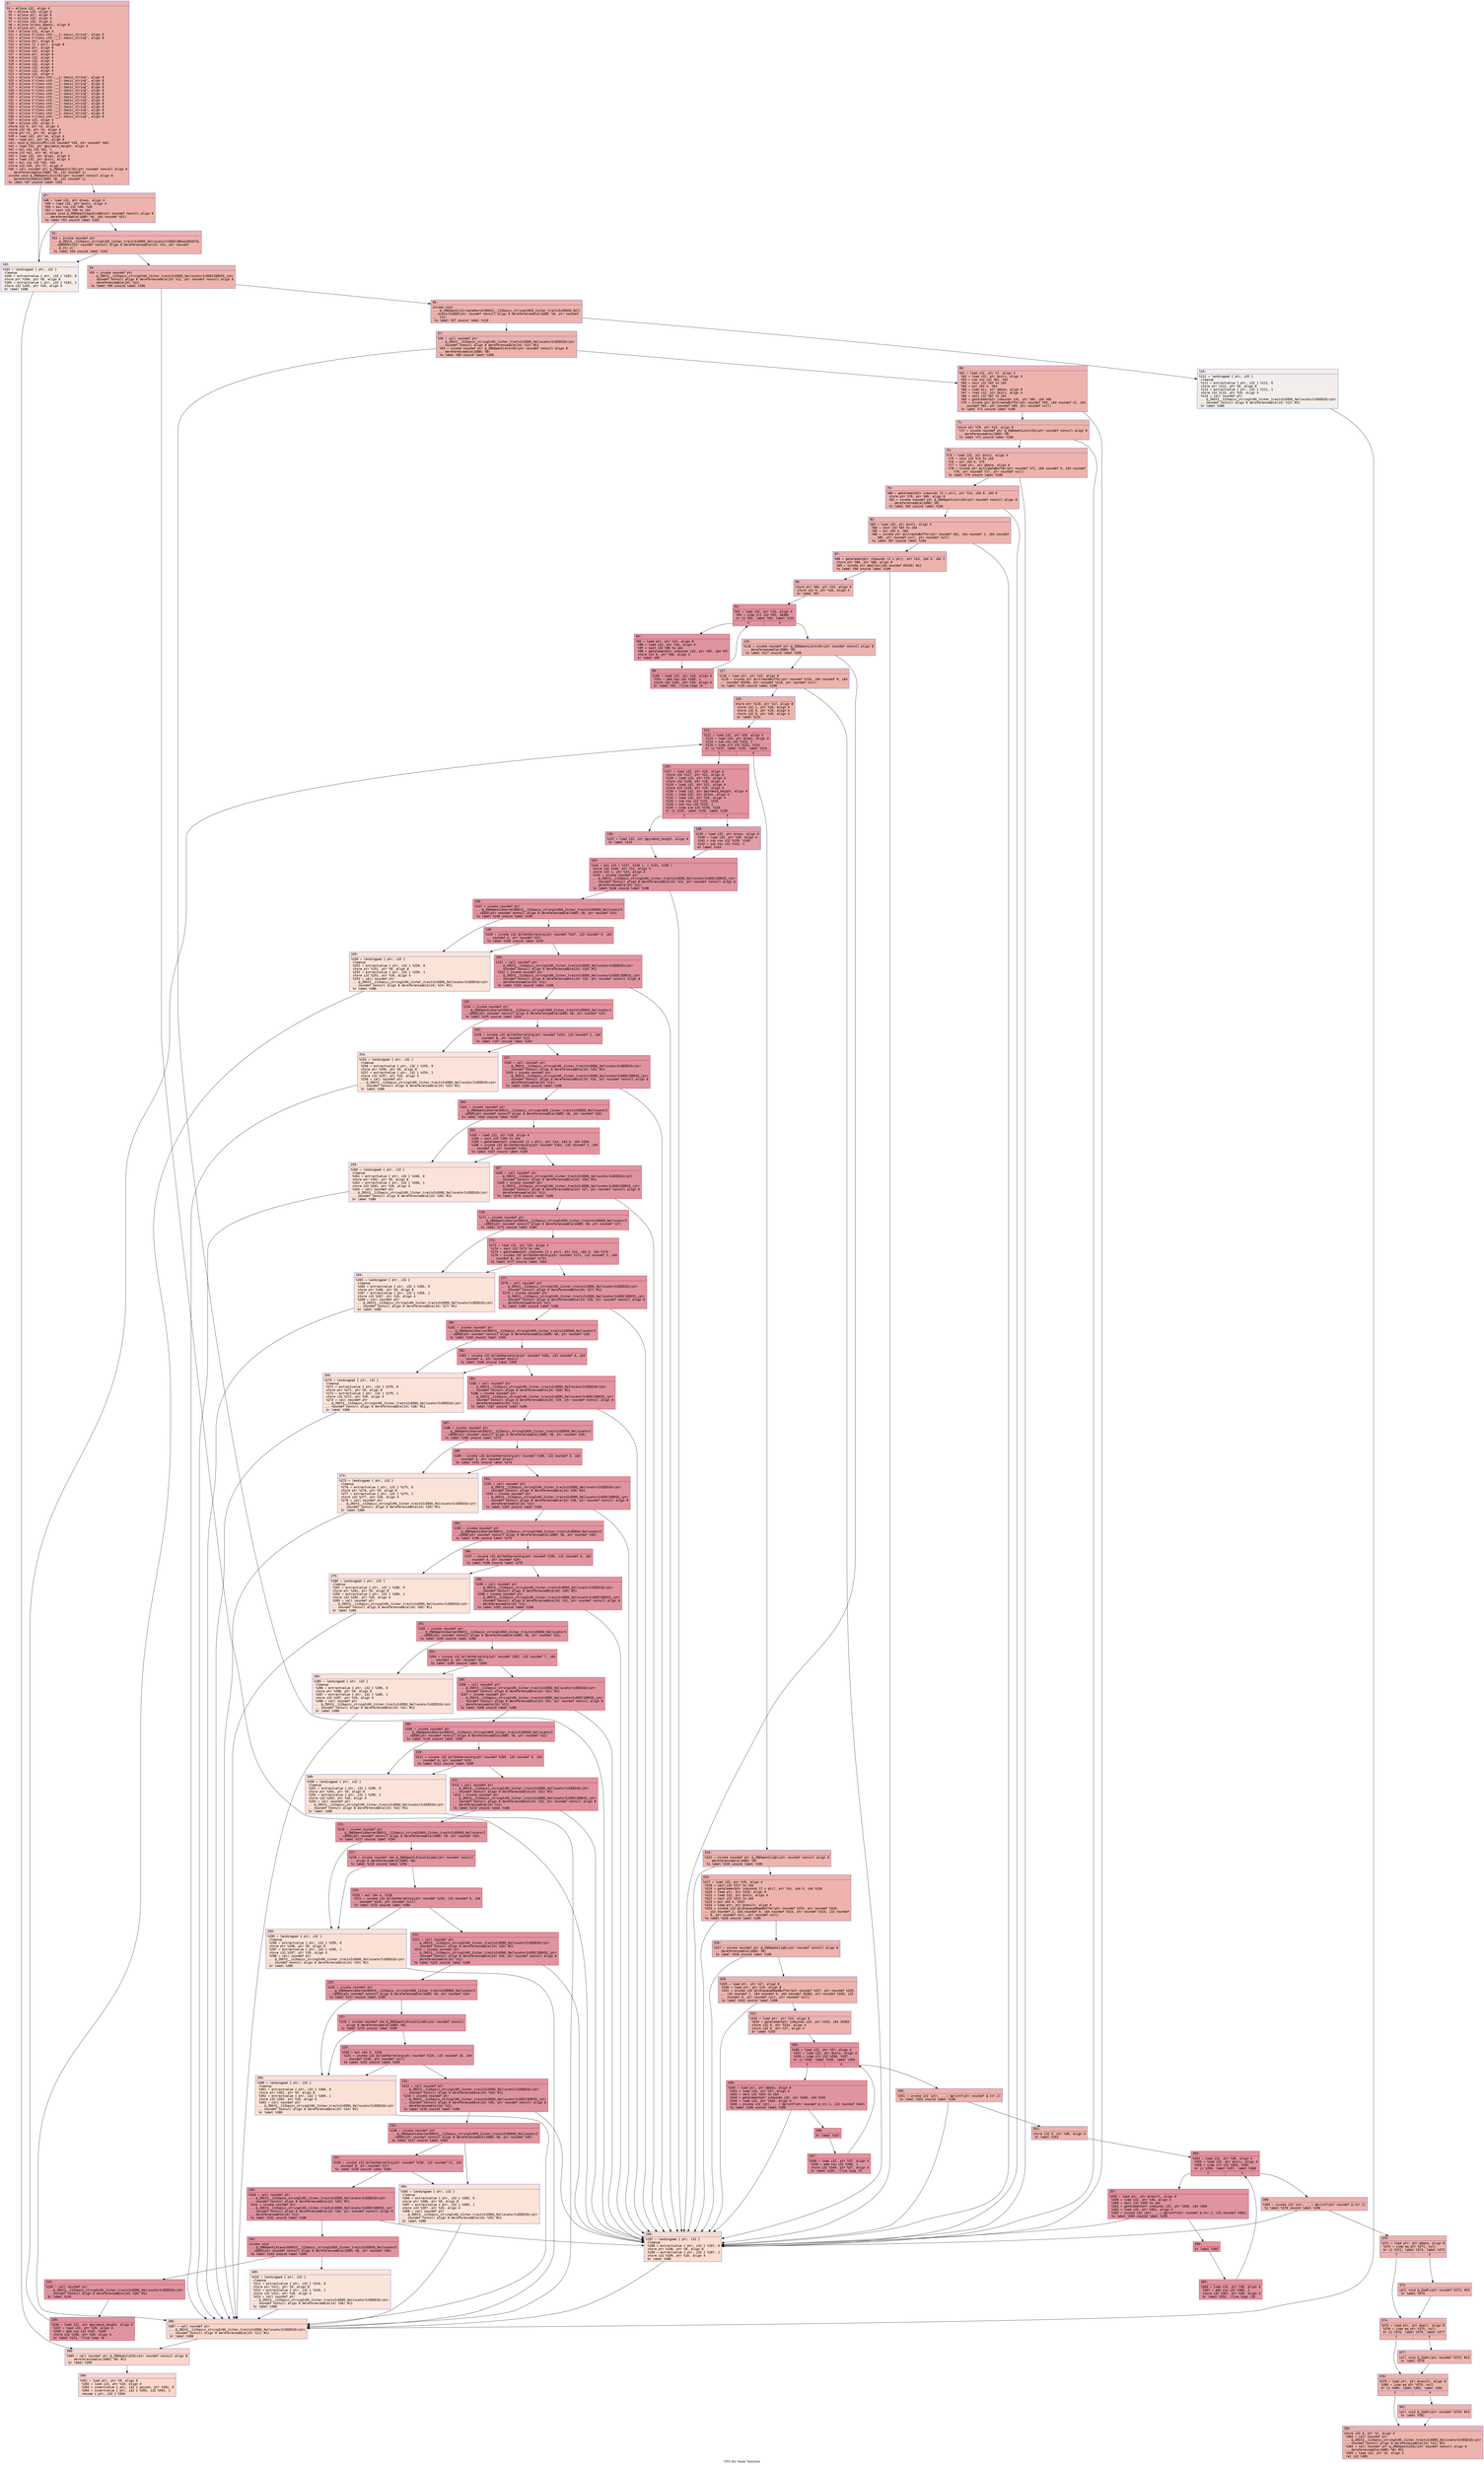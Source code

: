 digraph "CFG for 'main' function" {
	label="CFG for 'main' function";

	Node0x600002b0ada0 [shape=record,color="#3d50c3ff", style=filled, fillcolor="#d6524470" fontname="Courier",label="{2:\l|  %3 = alloca i32, align 4\l  %4 = alloca i32, align 4\l  %5 = alloca ptr, align 8\l  %6 = alloca i32, align 4\l  %7 = alloca i32, align 4\l  %8 = alloca %class.OpenCL, align 8\l  %9 = alloca ptr, align 8\l  %10 = alloca i32, align 4\l  %11 = alloca %\"class.std::__1::basic_string\", align 8\l  %12 = alloca %\"class.std::__1::basic_string\", align 8\l  %13 = alloca ptr, align 8\l  %14 = alloca [2 x ptr], align 8\l  %15 = alloca ptr, align 8\l  %16 = alloca i32, align 4\l  %17 = alloca ptr, align 8\l  %18 = alloca i32, align 4\l  %19 = alloca i32, align 4\l  %20 = alloca i32, align 4\l  %21 = alloca i32, align 4\l  %22 = alloca i32, align 4\l  %23 = alloca i32, align 4\l  %24 = alloca %\"class.std::__1::basic_string\", align 8\l  %25 = alloca %\"class.std::__1::basic_string\", align 8\l  %26 = alloca %\"class.std::__1::basic_string\", align 8\l  %27 = alloca %\"class.std::__1::basic_string\", align 8\l  %28 = alloca %\"class.std::__1::basic_string\", align 8\l  %29 = alloca %\"class.std::__1::basic_string\", align 8\l  %30 = alloca %\"class.std::__1::basic_string\", align 8\l  %31 = alloca %\"class.std::__1::basic_string\", align 8\l  %32 = alloca %\"class.std::__1::basic_string\", align 8\l  %33 = alloca %\"class.std::__1::basic_string\", align 8\l  %34 = alloca %\"class.std::__1::basic_string\", align 8\l  %35 = alloca %\"class.std::__1::basic_string\", align 8\l  %36 = alloca %\"class.std::__1::basic_string\", align 8\l  %37 = alloca i32, align 4\l  %38 = alloca i32, align 4\l  store i32 0, ptr %3, align 4\l  store i32 %0, ptr %4, align 4\l  store ptr %1, ptr %5, align 8\l  %39 = load i32, ptr %4, align 4\l  %40 = load ptr, ptr %5, align 8\l  call void @_Z4initiPPc(i32 noundef %39, ptr noundef %40)\l  %41 = load i32, ptr @pyramid_height, align 4\l  %42 = mul nsw i32 %41, 1\l  store i32 %42, ptr %6, align 4\l  %43 = load i32, ptr @rows, align 4\l  %44 = load i32, ptr @cols, align 4\l  %45 = mul nsw i32 %43, %44\l  store i32 %45, ptr %7, align 4\l  %46 = call noundef ptr @_ZN6OpenCLC1Ei(ptr noundef nonnull align 8\l... dereferenceable(1680) %8, i32 noundef 1)\l  invoke void @_ZN6OpenCL4initEi(ptr noundef nonnull align 8\l... dereferenceable(1680) %8, i32 noundef 1)\l          to label %47 unwind label %102\l}"];
	Node0x600002b0ada0 -> Node0x600002b0adf0[tooltip="2 -> 47\nProbability 100.00%" ];
	Node0x600002b0ada0 -> Node0x600002b0b2a0[tooltip="2 -> 102\nProbability 0.00%" ];
	Node0x600002b0adf0 [shape=record,color="#3d50c3ff", style=filled, fillcolor="#d6524470" fontname="Courier",label="{47:\l|  %48 = load i32, ptr @rows, align 4\l  %49 = load i32, ptr @cols, align 4\l  %50 = mul nsw i32 %48, %49\l  %51 = sext i32 %50 to i64\l  invoke void @_ZN6OpenCL6gwSizeEm(ptr noundef nonnull align 8\l... dereferenceable(1680) %8, i64 noundef %51)\l          to label %52 unwind label %102\l}"];
	Node0x600002b0adf0 -> Node0x600002b0ae40[tooltip="47 -> 52\nProbability 100.00%" ];
	Node0x600002b0adf0 -> Node0x600002b0b2a0[tooltip="47 -> 102\nProbability 0.00%" ];
	Node0x600002b0ae40 [shape=record,color="#3d50c3ff", style=filled, fillcolor="#d6524470" fontname="Courier",label="{52:\l|  %53 = invoke noundef ptr\l... @_ZNSt3__112basic_stringIcNS_11char_traitsIcEENS_9allocatorIcEEEC1B8ne190107IL\l...i0EEEPKc(ptr noundef nonnull align 8 dereferenceable(24) %11, ptr noundef\l... @.str.4)\l          to label %54 unwind label %102\l}"];
	Node0x600002b0ae40 -> Node0x600002b0ae90[tooltip="52 -> 54\nProbability 100.00%" ];
	Node0x600002b0ae40 -> Node0x600002b0b2a0[tooltip="52 -> 102\nProbability 0.00%" ];
	Node0x600002b0ae90 [shape=record,color="#3d50c3ff", style=filled, fillcolor="#d6524470" fontname="Courier",label="{54:\l|  %55 = invoke noundef ptr\l... @_ZNSt3__112basic_stringIcNS_11char_traitsIcEENS_9allocatorIcEEEC1ERKS5_(ptr\l... noundef nonnull align 8 dereferenceable(24) %12, ptr noundef nonnull align 8\l... dereferenceable(24) %11)\l          to label %56 unwind label %106\l}"];
	Node0x600002b0ae90 -> Node0x600002b0aee0[tooltip="54 -> 56\nProbability 100.00%" ];
	Node0x600002b0ae90 -> Node0x600002b0b2f0[tooltip="54 -> 106\nProbability 0.00%" ];
	Node0x600002b0aee0 [shape=record,color="#3d50c3ff", style=filled, fillcolor="#d6524470" fontname="Courier",label="{56:\l|  invoke void\l... @_ZN6OpenCL12createKernelENSt3__112basic_stringIcNS0_11char_traitsIcEENS0_9all\l...ocatorIcEEEE(ptr noundef nonnull align 8 dereferenceable(1680) %8, ptr noundef\l... %12)\l          to label %57 unwind label %110\l}"];
	Node0x600002b0aee0 -> Node0x600002b0af30[tooltip="56 -> 57\nProbability 100.00%" ];
	Node0x600002b0aee0 -> Node0x600002b0b340[tooltip="56 -> 110\nProbability 0.00%" ];
	Node0x600002b0af30 [shape=record,color="#3d50c3ff", style=filled, fillcolor="#d6524470" fontname="Courier",label="{57:\l|  %58 = call noundef ptr\l... @_ZNSt3__112basic_stringIcNS_11char_traitsIcEENS_9allocatorIcEEED1Ev(ptr\l... noundef nonnull align 8 dereferenceable(24) %12) #11\l  %59 = invoke noundef ptr @_ZN6OpenCL4ctxtEv(ptr noundef nonnull align 8\l... dereferenceable(1680) %8)\l          to label %60 unwind label %106\l}"];
	Node0x600002b0af30 -> Node0x600002b0af80[tooltip="57 -> 60\nProbability 100.00%" ];
	Node0x600002b0af30 -> Node0x600002b0b2f0[tooltip="57 -> 106\nProbability 0.00%" ];
	Node0x600002b0af80 [shape=record,color="#3d50c3ff", style=filled, fillcolor="#d6524470" fontname="Courier",label="{60:\l|  %61 = load i32, ptr %7, align 4\l  %62 = load i32, ptr @cols, align 4\l  %63 = sub nsw i32 %61, %62\l  %64 = sext i32 %63 to i64\l  %65 = mul i64 4, %64\l  %66 = load ptr, ptr @data, align 8\l  %67 = load i32, ptr @cols, align 4\l  %68 = sext i32 %67 to i64\l  %69 = getelementptr inbounds i32, ptr %66, i64 %68\l  %70 = invoke ptr @clCreateBuffer(ptr noundef %59, i64 noundef 12, i64\l... noundef %65, ptr noundef %69, ptr noundef null)\l          to label %71 unwind label %106\l}"];
	Node0x600002b0af80 -> Node0x600002b0afd0[tooltip="60 -> 71\nProbability 100.00%" ];
	Node0x600002b0af80 -> Node0x600002b0b2f0[tooltip="60 -> 106\nProbability 0.00%" ];
	Node0x600002b0afd0 [shape=record,color="#3d50c3ff", style=filled, fillcolor="#d6524470" fontname="Courier",label="{71:\l|  store ptr %70, ptr %13, align 8\l  %72 = invoke noundef ptr @_ZN6OpenCL4ctxtEv(ptr noundef nonnull align 8\l... dereferenceable(1680) %8)\l          to label %73 unwind label %106\l}"];
	Node0x600002b0afd0 -> Node0x600002b0b020[tooltip="71 -> 73\nProbability 100.00%" ];
	Node0x600002b0afd0 -> Node0x600002b0b2f0[tooltip="71 -> 106\nProbability 0.00%" ];
	Node0x600002b0b020 [shape=record,color="#3d50c3ff", style=filled, fillcolor="#d6524470" fontname="Courier",label="{73:\l|  %74 = load i32, ptr @cols, align 4\l  %75 = sext i32 %74 to i64\l  %76 = mul i64 4, %75\l  %77 = load ptr, ptr @data, align 8\l  %78 = invoke ptr @clCreateBuffer(ptr noundef %72, i64 noundef 9, i64 noundef\l... %76, ptr noundef %77, ptr noundef null)\l          to label %79 unwind label %106\l}"];
	Node0x600002b0b020 -> Node0x600002b0b070[tooltip="73 -> 79\nProbability 100.00%" ];
	Node0x600002b0b020 -> Node0x600002b0b2f0[tooltip="73 -> 106\nProbability 0.00%" ];
	Node0x600002b0b070 [shape=record,color="#3d50c3ff", style=filled, fillcolor="#d6524470" fontname="Courier",label="{79:\l|  %80 = getelementptr inbounds [2 x ptr], ptr %14, i64 0, i64 0\l  store ptr %78, ptr %80, align 8\l  %81 = invoke noundef ptr @_ZN6OpenCL4ctxtEv(ptr noundef nonnull align 8\l... dereferenceable(1680) %8)\l          to label %82 unwind label %106\l}"];
	Node0x600002b0b070 -> Node0x600002b0b0c0[tooltip="79 -> 82\nProbability 100.00%" ];
	Node0x600002b0b070 -> Node0x600002b0b2f0[tooltip="79 -> 106\nProbability 0.00%" ];
	Node0x600002b0b0c0 [shape=record,color="#3d50c3ff", style=filled, fillcolor="#d6524470" fontname="Courier",label="{82:\l|  %83 = load i32, ptr @cols, align 4\l  %84 = sext i32 %83 to i64\l  %85 = mul i64 4, %84\l  %86 = invoke ptr @clCreateBuffer(ptr noundef %81, i64 noundef 1, i64 noundef\l... %85, ptr noundef null, ptr noundef null)\l          to label %87 unwind label %106\l}"];
	Node0x600002b0b0c0 -> Node0x600002b0b110[tooltip="82 -> 87\nProbability 100.00%" ];
	Node0x600002b0b0c0 -> Node0x600002b0b2f0[tooltip="82 -> 106\nProbability 0.00%" ];
	Node0x600002b0b110 [shape=record,color="#3d50c3ff", style=filled, fillcolor="#d6524470" fontname="Courier",label="{87:\l|  %88 = getelementptr inbounds [2 x ptr], ptr %14, i64 0, i64 1\l  store ptr %86, ptr %88, align 8\l  %89 = invoke ptr @malloc(i64 noundef 65536) #12\l          to label %90 unwind label %106\l}"];
	Node0x600002b0b110 -> Node0x600002b0b160[tooltip="87 -> 90\nProbability 100.00%" ];
	Node0x600002b0b110 -> Node0x600002b0b2f0[tooltip="87 -> 106\nProbability 0.00%" ];
	Node0x600002b0b160 [shape=record,color="#3d50c3ff", style=filled, fillcolor="#d6524470" fontname="Courier",label="{90:\l|  store ptr %89, ptr %15, align 8\l  store i32 0, ptr %16, align 4\l  br label %91\l}"];
	Node0x600002b0b160 -> Node0x600002b0b1b0[tooltip="90 -> 91\nProbability 100.00%" ];
	Node0x600002b0b1b0 [shape=record,color="#b70d28ff", style=filled, fillcolor="#b70d2870" fontname="Courier",label="{91:\l|  %92 = load i32, ptr %16, align 4\l  %93 = icmp slt i32 %92, 16384\l  br i1 %93, label %94, label %115\l|{<s0>T|<s1>F}}"];
	Node0x600002b0b1b0:s0 -> Node0x600002b0b200[tooltip="91 -> 94\nProbability 96.88%" ];
	Node0x600002b0b1b0:s1 -> Node0x600002b0b390[tooltip="91 -> 115\nProbability 3.12%" ];
	Node0x600002b0b200 [shape=record,color="#b70d28ff", style=filled, fillcolor="#b70d2870" fontname="Courier",label="{94:\l|  %95 = load ptr, ptr %15, align 8\l  %96 = load i32, ptr %16, align 4\l  %97 = sext i32 %96 to i64\l  %98 = getelementptr inbounds i32, ptr %95, i64 %97\l  store i32 0, ptr %98, align 4\l  br label %99\l}"];
	Node0x600002b0b200 -> Node0x600002b0b250[tooltip="94 -> 99\nProbability 100.00%" ];
	Node0x600002b0b250 [shape=record,color="#b70d28ff", style=filled, fillcolor="#b70d2870" fontname="Courier",label="{99:\l|  %100 = load i32, ptr %16, align 4\l  %101 = add nsw i32 %100, 1\l  store i32 %101, ptr %16, align 4\l  br label %91, !llvm.loop !6\l}"];
	Node0x600002b0b250 -> Node0x600002b0b1b0[tooltip="99 -> 91\nProbability 100.00%" ];
	Node0x600002b0b2a0 [shape=record,color="#3d50c3ff", style=filled, fillcolor="#ecd3c570" fontname="Courier",label="{102:\l|  %103 = landingpad \{ ptr, i32 \}\l          cleanup\l  %104 = extractvalue \{ ptr, i32 \} %103, 0\l  store ptr %104, ptr %9, align 8\l  %105 = extractvalue \{ ptr, i32 \} %103, 1\l  store i32 %105, ptr %10, align 4\l  br label %388\l}"];
	Node0x600002b0b2a0 -> Node0x600002b0ceb0[tooltip="102 -> 388\nProbability 100.00%" ];
	Node0x600002b0b2f0 [shape=record,color="#3d50c3ff", style=filled, fillcolor="#f7af9170" fontname="Courier",label="{106:\l|  %107 = landingpad \{ ptr, i32 \}\l          cleanup\l  %108 = extractvalue \{ ptr, i32 \} %107, 0\l  store ptr %108, ptr %9, align 8\l  %109 = extractvalue \{ ptr, i32 \} %107, 1\l  store i32 %109, ptr %10, align 4\l  br label %386\l}"];
	Node0x600002b0b2f0 -> Node0x600002b0ce60[tooltip="106 -> 386\nProbability 100.00%" ];
	Node0x600002b0b340 [shape=record,color="#3d50c3ff", style=filled, fillcolor="#e5d8d170" fontname="Courier",label="{110:\l|  %111 = landingpad \{ ptr, i32 \}\l          cleanup\l  %112 = extractvalue \{ ptr, i32 \} %111, 0\l  store ptr %112, ptr %9, align 8\l  %113 = extractvalue \{ ptr, i32 \} %111, 1\l  store i32 %113, ptr %10, align 4\l  %114 = call noundef ptr\l... @_ZNSt3__112basic_stringIcNS_11char_traitsIcEENS_9allocatorIcEEED1Ev(ptr\l... noundef nonnull align 8 dereferenceable(24) %12) #11\l  br label %386\l}"];
	Node0x600002b0b340 -> Node0x600002b0ce60[tooltip="110 -> 386\nProbability 100.00%" ];
	Node0x600002b0b390 [shape=record,color="#3d50c3ff", style=filled, fillcolor="#d6524470" fontname="Courier",label="{115:\l|  %116 = invoke noundef ptr @_ZN6OpenCL4ctxtEv(ptr noundef nonnull align 8\l... dereferenceable(1680) %8)\l          to label %117 unwind label %106\l}"];
	Node0x600002b0b390 -> Node0x600002b0b3e0[tooltip="115 -> 117\nProbability 100.00%" ];
	Node0x600002b0b390 -> Node0x600002b0b2f0[tooltip="115 -> 106\nProbability 0.00%" ];
	Node0x600002b0b3e0 [shape=record,color="#3d50c3ff", style=filled, fillcolor="#d6524470" fontname="Courier",label="{117:\l|  %118 = load ptr, ptr %15, align 8\l  %119 = invoke ptr @clCreateBuffer(ptr noundef %116, i64 noundef 9, i64\l... noundef 65536, ptr noundef %118, ptr noundef null)\l          to label %120 unwind label %106\l}"];
	Node0x600002b0b3e0 -> Node0x600002b0b430[tooltip="117 -> 120\nProbability 100.00%" ];
	Node0x600002b0b3e0 -> Node0x600002b0b2f0[tooltip="117 -> 106\nProbability 0.00%" ];
	Node0x600002b0b430 [shape=record,color="#3d50c3ff", style=filled, fillcolor="#d6524470" fontname="Courier",label="{120:\l|  store ptr %119, ptr %17, align 8\l  store i32 1, ptr %18, align 4\l  store i32 0, ptr %19, align 4\l  store i32 0, ptr %20, align 4\l  br label %121\l}"];
	Node0x600002b0b430 -> Node0x600002b0b480[tooltip="120 -> 121\nProbability 100.00%" ];
	Node0x600002b0b480 [shape=record,color="#b70d28ff", style=filled, fillcolor="#b70d2870" fontname="Courier",label="{121:\l|  %122 = load i32, ptr %20, align 4\l  %123 = load i32, ptr @rows, align 4\l  %124 = sub nsw i32 %123, 1\l  %125 = icmp slt i32 %122, %124\l  br i1 %125, label %126, label %314\l|{<s0>T|<s1>F}}"];
	Node0x600002b0b480:s0 -> Node0x600002b0b4d0[tooltip="121 -> 126\nProbability 96.88%" ];
	Node0x600002b0b480:s1 -> Node0x600002b0c730[tooltip="121 -> 314\nProbability 3.12%" ];
	Node0x600002b0b4d0 [shape=record,color="#b70d28ff", style=filled, fillcolor="#b70d2870" fontname="Courier",label="{126:\l|  %127 = load i32, ptr %18, align 4\l  store i32 %127, ptr %21, align 4\l  %128 = load i32, ptr %19, align 4\l  store i32 %128, ptr %18, align 4\l  %129 = load i32, ptr %21, align 4\l  store i32 %129, ptr %19, align 4\l  %130 = load i32, ptr @pyramid_height, align 4\l  %131 = load i32, ptr @rows, align 4\l  %132 = load i32, ptr %20, align 4\l  %133 = sub nsw i32 %131, %132\l  %134 = sub nsw i32 %133, 1\l  %135 = icmp sle i32 %130, %134\l  br i1 %135, label %136, label %138\l|{<s0>T|<s1>F}}"];
	Node0x600002b0b4d0:s0 -> Node0x600002b0b520[tooltip="126 -> 136\nProbability 50.00%" ];
	Node0x600002b0b4d0:s1 -> Node0x600002b0b570[tooltip="126 -> 138\nProbability 50.00%" ];
	Node0x600002b0b520 [shape=record,color="#3d50c3ff", style=filled, fillcolor="#be242e70" fontname="Courier",label="{136:\l|  %137 = load i32, ptr @pyramid_height, align 4\l  br label %143\l}"];
	Node0x600002b0b520 -> Node0x600002b0b5c0[tooltip="136 -> 143\nProbability 100.00%" ];
	Node0x600002b0b570 [shape=record,color="#3d50c3ff", style=filled, fillcolor="#be242e70" fontname="Courier",label="{138:\l|  %139 = load i32, ptr @rows, align 4\l  %140 = load i32, ptr %20, align 4\l  %141 = sub nsw i32 %139, %140\l  %142 = sub nsw i32 %141, 1\l  br label %143\l}"];
	Node0x600002b0b570 -> Node0x600002b0b5c0[tooltip="138 -> 143\nProbability 100.00%" ];
	Node0x600002b0b5c0 [shape=record,color="#b70d28ff", style=filled, fillcolor="#b70d2870" fontname="Courier",label="{143:\l|  %144 = phi i32 [ %137, %136 ], [ %142, %138 ]\l  store i32 %144, ptr %22, align 4\l  store i32 1, ptr %23, align 4\l  %145 = invoke noundef ptr\l... @_ZNSt3__112basic_stringIcNS_11char_traitsIcEENS_9allocatorIcEEEC1ERKS5_(ptr\l... noundef nonnull align 8 dereferenceable(24) %24, ptr noundef nonnull align 8\l... dereferenceable(24) %11)\l          to label %146 unwind label %106\l}"];
	Node0x600002b0b5c0 -> Node0x600002b0b610[tooltip="143 -> 146\nProbability 100.00%" ];
	Node0x600002b0b5c0 -> Node0x600002b0b2f0[tooltip="143 -> 106\nProbability 0.00%" ];
	Node0x600002b0b610 [shape=record,color="#b70d28ff", style=filled, fillcolor="#b70d2870" fontname="Courier",label="{146:\l|  %147 = invoke noundef ptr\l... @_ZN6OpenCL6kernelENSt3__112basic_stringIcNS0_11char_traitsIcEENS0_9allocatorI\l...cEEEE(ptr noundef nonnull align 8 dereferenceable(1680) %8, ptr noundef %24)\l          to label %148 unwind label %249\l}"];
	Node0x600002b0b610 -> Node0x600002b0b660[tooltip="146 -> 148\nProbability 100.00%" ];
	Node0x600002b0b610 -> Node0x600002b0c320[tooltip="146 -> 249\nProbability 0.00%" ];
	Node0x600002b0b660 [shape=record,color="#b70d28ff", style=filled, fillcolor="#b70d2870" fontname="Courier",label="{148:\l|  %149 = invoke i32 @clSetKernelArg(ptr noundef %147, i32 noundef 0, i64\l... noundef 4, ptr noundef %22)\l          to label %150 unwind label %249\l}"];
	Node0x600002b0b660 -> Node0x600002b0b6b0[tooltip="148 -> 150\nProbability 100.00%" ];
	Node0x600002b0b660 -> Node0x600002b0c320[tooltip="148 -> 249\nProbability 0.00%" ];
	Node0x600002b0b6b0 [shape=record,color="#b70d28ff", style=filled, fillcolor="#b70d2870" fontname="Courier",label="{150:\l|  %151 = call noundef ptr\l... @_ZNSt3__112basic_stringIcNS_11char_traitsIcEENS_9allocatorIcEEED1Ev(ptr\l... noundef nonnull align 8 dereferenceable(24) %24) #11\l  %152 = invoke noundef ptr\l... @_ZNSt3__112basic_stringIcNS_11char_traitsIcEENS_9allocatorIcEEEC1ERKS5_(ptr\l... noundef nonnull align 8 dereferenceable(24) %25, ptr noundef nonnull align 8\l... dereferenceable(24) %11)\l          to label %153 unwind label %106\l}"];
	Node0x600002b0b6b0 -> Node0x600002b0b700[tooltip="150 -> 153\nProbability 100.00%" ];
	Node0x600002b0b6b0 -> Node0x600002b0b2f0[tooltip="150 -> 106\nProbability 0.00%" ];
	Node0x600002b0b700 [shape=record,color="#b70d28ff", style=filled, fillcolor="#b70d2870" fontname="Courier",label="{153:\l|  %154 = invoke noundef ptr\l... @_ZN6OpenCL6kernelENSt3__112basic_stringIcNS0_11char_traitsIcEENS0_9allocatorI\l...cEEEE(ptr noundef nonnull align 8 dereferenceable(1680) %8, ptr noundef %25)\l          to label %155 unwind label %254\l}"];
	Node0x600002b0b700 -> Node0x600002b0b750[tooltip="153 -> 155\nProbability 100.00%" ];
	Node0x600002b0b700 -> Node0x600002b0c370[tooltip="153 -> 254\nProbability 0.00%" ];
	Node0x600002b0b750 [shape=record,color="#b70d28ff", style=filled, fillcolor="#b70d2870" fontname="Courier",label="{155:\l|  %156 = invoke i32 @clSetKernelArg(ptr noundef %154, i32 noundef 1, i64\l... noundef 8, ptr noundef %13)\l          to label %157 unwind label %254\l}"];
	Node0x600002b0b750 -> Node0x600002b0b7a0[tooltip="155 -> 157\nProbability 100.00%" ];
	Node0x600002b0b750 -> Node0x600002b0c370[tooltip="155 -> 254\nProbability 0.00%" ];
	Node0x600002b0b7a0 [shape=record,color="#b70d28ff", style=filled, fillcolor="#b70d2870" fontname="Courier",label="{157:\l|  %158 = call noundef ptr\l... @_ZNSt3__112basic_stringIcNS_11char_traitsIcEENS_9allocatorIcEEED1Ev(ptr\l... noundef nonnull align 8 dereferenceable(24) %25) #11\l  %159 = invoke noundef ptr\l... @_ZNSt3__112basic_stringIcNS_11char_traitsIcEENS_9allocatorIcEEEC1ERKS5_(ptr\l... noundef nonnull align 8 dereferenceable(24) %26, ptr noundef nonnull align 8\l... dereferenceable(24) %11)\l          to label %160 unwind label %106\l}"];
	Node0x600002b0b7a0 -> Node0x600002b0b7f0[tooltip="157 -> 160\nProbability 100.00%" ];
	Node0x600002b0b7a0 -> Node0x600002b0b2f0[tooltip="157 -> 106\nProbability 0.00%" ];
	Node0x600002b0b7f0 [shape=record,color="#b70d28ff", style=filled, fillcolor="#b70d2870" fontname="Courier",label="{160:\l|  %161 = invoke noundef ptr\l... @_ZN6OpenCL6kernelENSt3__112basic_stringIcNS0_11char_traitsIcEENS0_9allocatorI\l...cEEEE(ptr noundef nonnull align 8 dereferenceable(1680) %8, ptr noundef %26)\l          to label %162 unwind label %259\l}"];
	Node0x600002b0b7f0 -> Node0x600002b0b840[tooltip="160 -> 162\nProbability 100.00%" ];
	Node0x600002b0b7f0 -> Node0x600002b0c3c0[tooltip="160 -> 259\nProbability 0.00%" ];
	Node0x600002b0b840 [shape=record,color="#b70d28ff", style=filled, fillcolor="#b70d2870" fontname="Courier",label="{162:\l|  %163 = load i32, ptr %18, align 4\l  %164 = sext i32 %163 to i64\l  %165 = getelementptr inbounds [2 x ptr], ptr %14, i64 0, i64 %164\l  %166 = invoke i32 @clSetKernelArg(ptr noundef %161, i32 noundef 2, i64\l... noundef 8, ptr noundef %165)\l          to label %167 unwind label %259\l}"];
	Node0x600002b0b840 -> Node0x600002b0b890[tooltip="162 -> 167\nProbability 100.00%" ];
	Node0x600002b0b840 -> Node0x600002b0c3c0[tooltip="162 -> 259\nProbability 0.00%" ];
	Node0x600002b0b890 [shape=record,color="#b70d28ff", style=filled, fillcolor="#b70d2870" fontname="Courier",label="{167:\l|  %168 = call noundef ptr\l... @_ZNSt3__112basic_stringIcNS_11char_traitsIcEENS_9allocatorIcEEED1Ev(ptr\l... noundef nonnull align 8 dereferenceable(24) %26) #11\l  %169 = invoke noundef ptr\l... @_ZNSt3__112basic_stringIcNS_11char_traitsIcEENS_9allocatorIcEEEC1ERKS5_(ptr\l... noundef nonnull align 8 dereferenceable(24) %27, ptr noundef nonnull align 8\l... dereferenceable(24) %11)\l          to label %170 unwind label %106\l}"];
	Node0x600002b0b890 -> Node0x600002b0b8e0[tooltip="167 -> 170\nProbability 100.00%" ];
	Node0x600002b0b890 -> Node0x600002b0b2f0[tooltip="167 -> 106\nProbability 0.00%" ];
	Node0x600002b0b8e0 [shape=record,color="#b70d28ff", style=filled, fillcolor="#b70d2870" fontname="Courier",label="{170:\l|  %171 = invoke noundef ptr\l... @_ZN6OpenCL6kernelENSt3__112basic_stringIcNS0_11char_traitsIcEENS0_9allocatorI\l...cEEEE(ptr noundef nonnull align 8 dereferenceable(1680) %8, ptr noundef %27)\l          to label %172 unwind label %264\l}"];
	Node0x600002b0b8e0 -> Node0x600002b0b930[tooltip="170 -> 172\nProbability 100.00%" ];
	Node0x600002b0b8e0 -> Node0x600002b0c410[tooltip="170 -> 264\nProbability 0.00%" ];
	Node0x600002b0b930 [shape=record,color="#b70d28ff", style=filled, fillcolor="#b70d2870" fontname="Courier",label="{172:\l|  %173 = load i32, ptr %19, align 4\l  %174 = sext i32 %173 to i64\l  %175 = getelementptr inbounds [2 x ptr], ptr %14, i64 0, i64 %174\l  %176 = invoke i32 @clSetKernelArg(ptr noundef %171, i32 noundef 3, i64\l... noundef 8, ptr noundef %175)\l          to label %177 unwind label %264\l}"];
	Node0x600002b0b930 -> Node0x600002b0b980[tooltip="172 -> 177\nProbability 100.00%" ];
	Node0x600002b0b930 -> Node0x600002b0c410[tooltip="172 -> 264\nProbability 0.00%" ];
	Node0x600002b0b980 [shape=record,color="#b70d28ff", style=filled, fillcolor="#b70d2870" fontname="Courier",label="{177:\l|  %178 = call noundef ptr\l... @_ZNSt3__112basic_stringIcNS_11char_traitsIcEENS_9allocatorIcEEED1Ev(ptr\l... noundef nonnull align 8 dereferenceable(24) %27) #11\l  %179 = invoke noundef ptr\l... @_ZNSt3__112basic_stringIcNS_11char_traitsIcEENS_9allocatorIcEEEC1ERKS5_(ptr\l... noundef nonnull align 8 dereferenceable(24) %28, ptr noundef nonnull align 8\l... dereferenceable(24) %11)\l          to label %180 unwind label %106\l}"];
	Node0x600002b0b980 -> Node0x600002b0b9d0[tooltip="177 -> 180\nProbability 100.00%" ];
	Node0x600002b0b980 -> Node0x600002b0b2f0[tooltip="177 -> 106\nProbability 0.00%" ];
	Node0x600002b0b9d0 [shape=record,color="#b70d28ff", style=filled, fillcolor="#b70d2870" fontname="Courier",label="{180:\l|  %181 = invoke noundef ptr\l... @_ZN6OpenCL6kernelENSt3__112basic_stringIcNS0_11char_traitsIcEENS0_9allocatorI\l...cEEEE(ptr noundef nonnull align 8 dereferenceable(1680) %8, ptr noundef %28)\l          to label %182 unwind label %269\l}"];
	Node0x600002b0b9d0 -> Node0x600002b0ba20[tooltip="180 -> 182\nProbability 100.00%" ];
	Node0x600002b0b9d0 -> Node0x600002b0c460[tooltip="180 -> 269\nProbability 0.00%" ];
	Node0x600002b0ba20 [shape=record,color="#b70d28ff", style=filled, fillcolor="#b70d2870" fontname="Courier",label="{182:\l|  %183 = invoke i32 @clSetKernelArg(ptr noundef %181, i32 noundef 4, i64\l... noundef 4, ptr noundef @cols)\l          to label %184 unwind label %269\l}"];
	Node0x600002b0ba20 -> Node0x600002b0ba70[tooltip="182 -> 184\nProbability 100.00%" ];
	Node0x600002b0ba20 -> Node0x600002b0c460[tooltip="182 -> 269\nProbability 0.00%" ];
	Node0x600002b0ba70 [shape=record,color="#b70d28ff", style=filled, fillcolor="#b70d2870" fontname="Courier",label="{184:\l|  %185 = call noundef ptr\l... @_ZNSt3__112basic_stringIcNS_11char_traitsIcEENS_9allocatorIcEEED1Ev(ptr\l... noundef nonnull align 8 dereferenceable(24) %28) #11\l  %186 = invoke noundef ptr\l... @_ZNSt3__112basic_stringIcNS_11char_traitsIcEENS_9allocatorIcEEEC1ERKS5_(ptr\l... noundef nonnull align 8 dereferenceable(24) %29, ptr noundef nonnull align 8\l... dereferenceable(24) %11)\l          to label %187 unwind label %106\l}"];
	Node0x600002b0ba70 -> Node0x600002b0bac0[tooltip="184 -> 187\nProbability 100.00%" ];
	Node0x600002b0ba70 -> Node0x600002b0b2f0[tooltip="184 -> 106\nProbability 0.00%" ];
	Node0x600002b0bac0 [shape=record,color="#b70d28ff", style=filled, fillcolor="#b70d2870" fontname="Courier",label="{187:\l|  %188 = invoke noundef ptr\l... @_ZN6OpenCL6kernelENSt3__112basic_stringIcNS0_11char_traitsIcEENS0_9allocatorI\l...cEEEE(ptr noundef nonnull align 8 dereferenceable(1680) %8, ptr noundef %29)\l          to label %189 unwind label %274\l}"];
	Node0x600002b0bac0 -> Node0x600002b0bb10[tooltip="187 -> 189\nProbability 100.00%" ];
	Node0x600002b0bac0 -> Node0x600002b0c4b0[tooltip="187 -> 274\nProbability 0.00%" ];
	Node0x600002b0bb10 [shape=record,color="#b70d28ff", style=filled, fillcolor="#b70d2870" fontname="Courier",label="{189:\l|  %190 = invoke i32 @clSetKernelArg(ptr noundef %188, i32 noundef 5, i64\l... noundef 4, ptr noundef @rows)\l          to label %191 unwind label %274\l}"];
	Node0x600002b0bb10 -> Node0x600002b0bb60[tooltip="189 -> 191\nProbability 100.00%" ];
	Node0x600002b0bb10 -> Node0x600002b0c4b0[tooltip="189 -> 274\nProbability 0.00%" ];
	Node0x600002b0bb60 [shape=record,color="#b70d28ff", style=filled, fillcolor="#b70d2870" fontname="Courier",label="{191:\l|  %192 = call noundef ptr\l... @_ZNSt3__112basic_stringIcNS_11char_traitsIcEENS_9allocatorIcEEED1Ev(ptr\l... noundef nonnull align 8 dereferenceable(24) %29) #11\l  %193 = invoke noundef ptr\l... @_ZNSt3__112basic_stringIcNS_11char_traitsIcEENS_9allocatorIcEEEC1ERKS5_(ptr\l... noundef nonnull align 8 dereferenceable(24) %30, ptr noundef nonnull align 8\l... dereferenceable(24) %11)\l          to label %194 unwind label %106\l}"];
	Node0x600002b0bb60 -> Node0x600002b0bbb0[tooltip="191 -> 194\nProbability 100.00%" ];
	Node0x600002b0bb60 -> Node0x600002b0b2f0[tooltip="191 -> 106\nProbability 0.00%" ];
	Node0x600002b0bbb0 [shape=record,color="#b70d28ff", style=filled, fillcolor="#b70d2870" fontname="Courier",label="{194:\l|  %195 = invoke noundef ptr\l... @_ZN6OpenCL6kernelENSt3__112basic_stringIcNS0_11char_traitsIcEENS0_9allocatorI\l...cEEEE(ptr noundef nonnull align 8 dereferenceable(1680) %8, ptr noundef %30)\l          to label %196 unwind label %279\l}"];
	Node0x600002b0bbb0 -> Node0x600002b0bc00[tooltip="194 -> 196\nProbability 100.00%" ];
	Node0x600002b0bbb0 -> Node0x600002b0c500[tooltip="194 -> 279\nProbability 0.00%" ];
	Node0x600002b0bc00 [shape=record,color="#b70d28ff", style=filled, fillcolor="#b70d2870" fontname="Courier",label="{196:\l|  %197 = invoke i32 @clSetKernelArg(ptr noundef %195, i32 noundef 6, i64\l... noundef 4, ptr noundef %20)\l          to label %198 unwind label %279\l}"];
	Node0x600002b0bc00 -> Node0x600002b0bc50[tooltip="196 -> 198\nProbability 100.00%" ];
	Node0x600002b0bc00 -> Node0x600002b0c500[tooltip="196 -> 279\nProbability 0.00%" ];
	Node0x600002b0bc50 [shape=record,color="#b70d28ff", style=filled, fillcolor="#b70d2870" fontname="Courier",label="{198:\l|  %199 = call noundef ptr\l... @_ZNSt3__112basic_stringIcNS_11char_traitsIcEENS_9allocatorIcEEED1Ev(ptr\l... noundef nonnull align 8 dereferenceable(24) %30) #11\l  %200 = invoke noundef ptr\l... @_ZNSt3__112basic_stringIcNS_11char_traitsIcEENS_9allocatorIcEEEC1ERKS5_(ptr\l... noundef nonnull align 8 dereferenceable(24) %31, ptr noundef nonnull align 8\l... dereferenceable(24) %11)\l          to label %201 unwind label %106\l}"];
	Node0x600002b0bc50 -> Node0x600002b0bca0[tooltip="198 -> 201\nProbability 100.00%" ];
	Node0x600002b0bc50 -> Node0x600002b0b2f0[tooltip="198 -> 106\nProbability 0.00%" ];
	Node0x600002b0bca0 [shape=record,color="#b70d28ff", style=filled, fillcolor="#b70d2870" fontname="Courier",label="{201:\l|  %202 = invoke noundef ptr\l... @_ZN6OpenCL6kernelENSt3__112basic_stringIcNS0_11char_traitsIcEENS0_9allocatorI\l...cEEEE(ptr noundef nonnull align 8 dereferenceable(1680) %8, ptr noundef %31)\l          to label %203 unwind label %284\l}"];
	Node0x600002b0bca0 -> Node0x600002b0bcf0[tooltip="201 -> 203\nProbability 100.00%" ];
	Node0x600002b0bca0 -> Node0x600002b0c550[tooltip="201 -> 284\nProbability 0.00%" ];
	Node0x600002b0bcf0 [shape=record,color="#b70d28ff", style=filled, fillcolor="#b70d2870" fontname="Courier",label="{203:\l|  %204 = invoke i32 @clSetKernelArg(ptr noundef %202, i32 noundef 7, i64\l... noundef 4, ptr noundef %6)\l          to label %205 unwind label %284\l}"];
	Node0x600002b0bcf0 -> Node0x600002b0bd40[tooltip="203 -> 205\nProbability 100.00%" ];
	Node0x600002b0bcf0 -> Node0x600002b0c550[tooltip="203 -> 284\nProbability 0.00%" ];
	Node0x600002b0bd40 [shape=record,color="#b70d28ff", style=filled, fillcolor="#b70d2870" fontname="Courier",label="{205:\l|  %206 = call noundef ptr\l... @_ZNSt3__112basic_stringIcNS_11char_traitsIcEENS_9allocatorIcEEED1Ev(ptr\l... noundef nonnull align 8 dereferenceable(24) %31) #11\l  %207 = invoke noundef ptr\l... @_ZNSt3__112basic_stringIcNS_11char_traitsIcEENS_9allocatorIcEEEC1ERKS5_(ptr\l... noundef nonnull align 8 dereferenceable(24) %32, ptr noundef nonnull align 8\l... dereferenceable(24) %11)\l          to label %208 unwind label %106\l}"];
	Node0x600002b0bd40 -> Node0x600002b0bd90[tooltip="205 -> 208\nProbability 100.00%" ];
	Node0x600002b0bd40 -> Node0x600002b0b2f0[tooltip="205 -> 106\nProbability 0.00%" ];
	Node0x600002b0bd90 [shape=record,color="#b70d28ff", style=filled, fillcolor="#b70d2870" fontname="Courier",label="{208:\l|  %209 = invoke noundef ptr\l... @_ZN6OpenCL6kernelENSt3__112basic_stringIcNS0_11char_traitsIcEENS0_9allocatorI\l...cEEEE(ptr noundef nonnull align 8 dereferenceable(1680) %8, ptr noundef %32)\l          to label %210 unwind label %289\l}"];
	Node0x600002b0bd90 -> Node0x600002b0bde0[tooltip="208 -> 210\nProbability 100.00%" ];
	Node0x600002b0bd90 -> Node0x600002b0c5a0[tooltip="208 -> 289\nProbability 0.00%" ];
	Node0x600002b0bde0 [shape=record,color="#b70d28ff", style=filled, fillcolor="#b70d2870" fontname="Courier",label="{210:\l|  %211 = invoke i32 @clSetKernelArg(ptr noundef %209, i32 noundef 8, i64\l... noundef 4, ptr noundef %23)\l          to label %212 unwind label %289\l}"];
	Node0x600002b0bde0 -> Node0x600002b0be30[tooltip="210 -> 212\nProbability 100.00%" ];
	Node0x600002b0bde0 -> Node0x600002b0c5a0[tooltip="210 -> 289\nProbability 0.00%" ];
	Node0x600002b0be30 [shape=record,color="#b70d28ff", style=filled, fillcolor="#b70d2870" fontname="Courier",label="{212:\l|  %213 = call noundef ptr\l... @_ZNSt3__112basic_stringIcNS_11char_traitsIcEENS_9allocatorIcEEED1Ev(ptr\l... noundef nonnull align 8 dereferenceable(24) %32) #11\l  %214 = invoke noundef ptr\l... @_ZNSt3__112basic_stringIcNS_11char_traitsIcEENS_9allocatorIcEEEC1ERKS5_(ptr\l... noundef nonnull align 8 dereferenceable(24) %33, ptr noundef nonnull align 8\l... dereferenceable(24) %11)\l          to label %215 unwind label %106\l}"];
	Node0x600002b0be30 -> Node0x600002b0be80[tooltip="212 -> 215\nProbability 100.00%" ];
	Node0x600002b0be30 -> Node0x600002b0b2f0[tooltip="212 -> 106\nProbability 0.00%" ];
	Node0x600002b0be80 [shape=record,color="#b70d28ff", style=filled, fillcolor="#b70d2870" fontname="Courier",label="{215:\l|  %216 = invoke noundef ptr\l... @_ZN6OpenCL6kernelENSt3__112basic_stringIcNS0_11char_traitsIcEENS0_9allocatorI\l...cEEEE(ptr noundef nonnull align 8 dereferenceable(1680) %8, ptr noundef %33)\l          to label %217 unwind label %294\l}"];
	Node0x600002b0be80 -> Node0x600002b0bed0[tooltip="215 -> 217\nProbability 100.00%" ];
	Node0x600002b0be80 -> Node0x600002b0c5f0[tooltip="215 -> 294\nProbability 0.00%" ];
	Node0x600002b0bed0 [shape=record,color="#b70d28ff", style=filled, fillcolor="#b70d2870" fontname="Courier",label="{217:\l|  %218 = invoke noundef i64 @_ZN6OpenCL9localSizeEv(ptr noundef nonnull\l... align 8 dereferenceable(1680) %8)\l          to label %219 unwind label %294\l}"];
	Node0x600002b0bed0 -> Node0x600002b0bf20[tooltip="217 -> 219\nProbability 100.00%" ];
	Node0x600002b0bed0 -> Node0x600002b0c5f0[tooltip="217 -> 294\nProbability 0.00%" ];
	Node0x600002b0bf20 [shape=record,color="#b70d28ff", style=filled, fillcolor="#b70d2870" fontname="Courier",label="{219:\l|  %220 = mul i64 4, %218\l  %221 = invoke i32 @clSetKernelArg(ptr noundef %216, i32 noundef 9, i64\l... noundef %220, ptr noundef null)\l          to label %222 unwind label %294\l}"];
	Node0x600002b0bf20 -> Node0x600002b0bf70[tooltip="219 -> 222\nProbability 100.00%" ];
	Node0x600002b0bf20 -> Node0x600002b0c5f0[tooltip="219 -> 294\nProbability 0.00%" ];
	Node0x600002b0bf70 [shape=record,color="#b70d28ff", style=filled, fillcolor="#b70d2870" fontname="Courier",label="{222:\l|  %223 = call noundef ptr\l... @_ZNSt3__112basic_stringIcNS_11char_traitsIcEENS_9allocatorIcEEED1Ev(ptr\l... noundef nonnull align 8 dereferenceable(24) %33) #11\l  %224 = invoke noundef ptr\l... @_ZNSt3__112basic_stringIcNS_11char_traitsIcEENS_9allocatorIcEEEC1ERKS5_(ptr\l... noundef nonnull align 8 dereferenceable(24) %34, ptr noundef nonnull align 8\l... dereferenceable(24) %11)\l          to label %225 unwind label %106\l}"];
	Node0x600002b0bf70 -> Node0x600002b0c000[tooltip="222 -> 225\nProbability 100.00%" ];
	Node0x600002b0bf70 -> Node0x600002b0b2f0[tooltip="222 -> 106\nProbability 0.00%" ];
	Node0x600002b0c000 [shape=record,color="#b70d28ff", style=filled, fillcolor="#b70d2870" fontname="Courier",label="{225:\l|  %226 = invoke noundef ptr\l... @_ZN6OpenCL6kernelENSt3__112basic_stringIcNS0_11char_traitsIcEENS0_9allocatorI\l...cEEEE(ptr noundef nonnull align 8 dereferenceable(1680) %8, ptr noundef %34)\l          to label %227 unwind label %299\l}"];
	Node0x600002b0c000 -> Node0x600002b0c050[tooltip="225 -> 227\nProbability 100.00%" ];
	Node0x600002b0c000 -> Node0x600002b0c640[tooltip="225 -> 299\nProbability 0.00%" ];
	Node0x600002b0c050 [shape=record,color="#b70d28ff", style=filled, fillcolor="#b70d2870" fontname="Courier",label="{227:\l|  %228 = invoke noundef i64 @_ZN6OpenCL9localSizeEv(ptr noundef nonnull\l... align 8 dereferenceable(1680) %8)\l          to label %229 unwind label %299\l}"];
	Node0x600002b0c050 -> Node0x600002b0c0a0[tooltip="227 -> 229\nProbability 100.00%" ];
	Node0x600002b0c050 -> Node0x600002b0c640[tooltip="227 -> 299\nProbability 0.00%" ];
	Node0x600002b0c0a0 [shape=record,color="#b70d28ff", style=filled, fillcolor="#b70d2870" fontname="Courier",label="{229:\l|  %230 = mul i64 4, %228\l  %231 = invoke i32 @clSetKernelArg(ptr noundef %226, i32 noundef 10, i64\l... noundef %230, ptr noundef null)\l          to label %232 unwind label %299\l}"];
	Node0x600002b0c0a0 -> Node0x600002b0c0f0[tooltip="229 -> 232\nProbability 100.00%" ];
	Node0x600002b0c0a0 -> Node0x600002b0c640[tooltip="229 -> 299\nProbability 0.00%" ];
	Node0x600002b0c0f0 [shape=record,color="#b70d28ff", style=filled, fillcolor="#b70d2870" fontname="Courier",label="{232:\l|  %233 = call noundef ptr\l... @_ZNSt3__112basic_stringIcNS_11char_traitsIcEENS_9allocatorIcEEED1Ev(ptr\l... noundef nonnull align 8 dereferenceable(24) %34) #11\l  %234 = invoke noundef ptr\l... @_ZNSt3__112basic_stringIcNS_11char_traitsIcEENS_9allocatorIcEEEC1ERKS5_(ptr\l... noundef nonnull align 8 dereferenceable(24) %35, ptr noundef nonnull align 8\l... dereferenceable(24) %11)\l          to label %235 unwind label %106\l}"];
	Node0x600002b0c0f0 -> Node0x600002b0c140[tooltip="232 -> 235\nProbability 100.00%" ];
	Node0x600002b0c0f0 -> Node0x600002b0b2f0[tooltip="232 -> 106\nProbability 0.00%" ];
	Node0x600002b0c140 [shape=record,color="#b70d28ff", style=filled, fillcolor="#b70d2870" fontname="Courier",label="{235:\l|  %236 = invoke noundef ptr\l... @_ZN6OpenCL6kernelENSt3__112basic_stringIcNS0_11char_traitsIcEENS0_9allocatorI\l...cEEEE(ptr noundef nonnull align 8 dereferenceable(1680) %8, ptr noundef %35)\l          to label %237 unwind label %304\l}"];
	Node0x600002b0c140 -> Node0x600002b0c190[tooltip="235 -> 237\nProbability 100.00%" ];
	Node0x600002b0c140 -> Node0x600002b0c690[tooltip="235 -> 304\nProbability 0.00%" ];
	Node0x600002b0c190 [shape=record,color="#b70d28ff", style=filled, fillcolor="#b70d2870" fontname="Courier",label="{237:\l|  %238 = invoke i32 @clSetKernelArg(ptr noundef %236, i32 noundef 11, i64\l... noundef 8, ptr noundef %17)\l          to label %239 unwind label %304\l}"];
	Node0x600002b0c190 -> Node0x600002b0c1e0[tooltip="237 -> 239\nProbability 100.00%" ];
	Node0x600002b0c190 -> Node0x600002b0c690[tooltip="237 -> 304\nProbability 0.00%" ];
	Node0x600002b0c1e0 [shape=record,color="#b70d28ff", style=filled, fillcolor="#b70d2870" fontname="Courier",label="{239:\l|  %240 = call noundef ptr\l... @_ZNSt3__112basic_stringIcNS_11char_traitsIcEENS_9allocatorIcEEED1Ev(ptr\l... noundef nonnull align 8 dereferenceable(24) %35) #11\l  %241 = invoke noundef ptr\l... @_ZNSt3__112basic_stringIcNS_11char_traitsIcEENS_9allocatorIcEEEC1ERKS5_(ptr\l... noundef nonnull align 8 dereferenceable(24) %36, ptr noundef nonnull align 8\l... dereferenceable(24) %11)\l          to label %242 unwind label %106\l}"];
	Node0x600002b0c1e0 -> Node0x600002b0c230[tooltip="239 -> 242\nProbability 100.00%" ];
	Node0x600002b0c1e0 -> Node0x600002b0b2f0[tooltip="239 -> 106\nProbability 0.00%" ];
	Node0x600002b0c230 [shape=record,color="#b70d28ff", style=filled, fillcolor="#b70d2870" fontname="Courier",label="{242:\l|  invoke void\l... @_ZN6OpenCL6launchENSt3__112basic_stringIcNS0_11char_traitsIcEENS0_9allocatorI\l...cEEEE(ptr noundef nonnull align 8 dereferenceable(1680) %8, ptr noundef %36)\l          to label %243 unwind label %309\l}"];
	Node0x600002b0c230 -> Node0x600002b0c280[tooltip="242 -> 243\nProbability 100.00%" ];
	Node0x600002b0c230 -> Node0x600002b0c6e0[tooltip="242 -> 309\nProbability 0.00%" ];
	Node0x600002b0c280 [shape=record,color="#b70d28ff", style=filled, fillcolor="#b70d2870" fontname="Courier",label="{243:\l|  %244 = call noundef ptr\l... @_ZNSt3__112basic_stringIcNS_11char_traitsIcEENS_9allocatorIcEEED1Ev(ptr\l... noundef nonnull align 8 dereferenceable(24) %36) #11\l  br label %245\l}"];
	Node0x600002b0c280 -> Node0x600002b0c2d0[tooltip="243 -> 245\nProbability 100.00%" ];
	Node0x600002b0c2d0 [shape=record,color="#b70d28ff", style=filled, fillcolor="#b70d2870" fontname="Courier",label="{245:\l|  %246 = load i32, ptr @pyramid_height, align 4\l  %247 = load i32, ptr %20, align 4\l  %248 = add nsw i32 %247, %246\l  store i32 %248, ptr %20, align 4\l  br label %121, !llvm.loop !8\l}"];
	Node0x600002b0c2d0 -> Node0x600002b0b480[tooltip="245 -> 121\nProbability 100.00%" ];
	Node0x600002b0c320 [shape=record,color="#3d50c3ff", style=filled, fillcolor="#f6bfa670" fontname="Courier",label="{249:\l|  %250 = landingpad \{ ptr, i32 \}\l          cleanup\l  %251 = extractvalue \{ ptr, i32 \} %250, 0\l  store ptr %251, ptr %9, align 8\l  %252 = extractvalue \{ ptr, i32 \} %250, 1\l  store i32 %252, ptr %10, align 4\l  %253 = call noundef ptr\l... @_ZNSt3__112basic_stringIcNS_11char_traitsIcEENS_9allocatorIcEEED1Ev(ptr\l... noundef nonnull align 8 dereferenceable(24) %24) #11\l  br label %386\l}"];
	Node0x600002b0c320 -> Node0x600002b0ce60[tooltip="249 -> 386\nProbability 100.00%" ];
	Node0x600002b0c370 [shape=record,color="#3d50c3ff", style=filled, fillcolor="#f6bfa670" fontname="Courier",label="{254:\l|  %255 = landingpad \{ ptr, i32 \}\l          cleanup\l  %256 = extractvalue \{ ptr, i32 \} %255, 0\l  store ptr %256, ptr %9, align 8\l  %257 = extractvalue \{ ptr, i32 \} %255, 1\l  store i32 %257, ptr %10, align 4\l  %258 = call noundef ptr\l... @_ZNSt3__112basic_stringIcNS_11char_traitsIcEENS_9allocatorIcEEED1Ev(ptr\l... noundef nonnull align 8 dereferenceable(24) %25) #11\l  br label %386\l}"];
	Node0x600002b0c370 -> Node0x600002b0ce60[tooltip="254 -> 386\nProbability 100.00%" ];
	Node0x600002b0c3c0 [shape=record,color="#3d50c3ff", style=filled, fillcolor="#f6bfa670" fontname="Courier",label="{259:\l|  %260 = landingpad \{ ptr, i32 \}\l          cleanup\l  %261 = extractvalue \{ ptr, i32 \} %260, 0\l  store ptr %261, ptr %9, align 8\l  %262 = extractvalue \{ ptr, i32 \} %260, 1\l  store i32 %262, ptr %10, align 4\l  %263 = call noundef ptr\l... @_ZNSt3__112basic_stringIcNS_11char_traitsIcEENS_9allocatorIcEEED1Ev(ptr\l... noundef nonnull align 8 dereferenceable(24) %26) #11\l  br label %386\l}"];
	Node0x600002b0c3c0 -> Node0x600002b0ce60[tooltip="259 -> 386\nProbability 100.00%" ];
	Node0x600002b0c410 [shape=record,color="#3d50c3ff", style=filled, fillcolor="#f6bfa670" fontname="Courier",label="{264:\l|  %265 = landingpad \{ ptr, i32 \}\l          cleanup\l  %266 = extractvalue \{ ptr, i32 \} %265, 0\l  store ptr %266, ptr %9, align 8\l  %267 = extractvalue \{ ptr, i32 \} %265, 1\l  store i32 %267, ptr %10, align 4\l  %268 = call noundef ptr\l... @_ZNSt3__112basic_stringIcNS_11char_traitsIcEENS_9allocatorIcEEED1Ev(ptr\l... noundef nonnull align 8 dereferenceable(24) %27) #11\l  br label %386\l}"];
	Node0x600002b0c410 -> Node0x600002b0ce60[tooltip="264 -> 386\nProbability 100.00%" ];
	Node0x600002b0c460 [shape=record,color="#3d50c3ff", style=filled, fillcolor="#f6bfa670" fontname="Courier",label="{269:\l|  %270 = landingpad \{ ptr, i32 \}\l          cleanup\l  %271 = extractvalue \{ ptr, i32 \} %270, 0\l  store ptr %271, ptr %9, align 8\l  %272 = extractvalue \{ ptr, i32 \} %270, 1\l  store i32 %272, ptr %10, align 4\l  %273 = call noundef ptr\l... @_ZNSt3__112basic_stringIcNS_11char_traitsIcEENS_9allocatorIcEEED1Ev(ptr\l... noundef nonnull align 8 dereferenceable(24) %28) #11\l  br label %386\l}"];
	Node0x600002b0c460 -> Node0x600002b0ce60[tooltip="269 -> 386\nProbability 100.00%" ];
	Node0x600002b0c4b0 [shape=record,color="#3d50c3ff", style=filled, fillcolor="#f6bfa670" fontname="Courier",label="{274:\l|  %275 = landingpad \{ ptr, i32 \}\l          cleanup\l  %276 = extractvalue \{ ptr, i32 \} %275, 0\l  store ptr %276, ptr %9, align 8\l  %277 = extractvalue \{ ptr, i32 \} %275, 1\l  store i32 %277, ptr %10, align 4\l  %278 = call noundef ptr\l... @_ZNSt3__112basic_stringIcNS_11char_traitsIcEENS_9allocatorIcEEED1Ev(ptr\l... noundef nonnull align 8 dereferenceable(24) %29) #11\l  br label %386\l}"];
	Node0x600002b0c4b0 -> Node0x600002b0ce60[tooltip="274 -> 386\nProbability 100.00%" ];
	Node0x600002b0c500 [shape=record,color="#3d50c3ff", style=filled, fillcolor="#f6bfa670" fontname="Courier",label="{279:\l|  %280 = landingpad \{ ptr, i32 \}\l          cleanup\l  %281 = extractvalue \{ ptr, i32 \} %280, 0\l  store ptr %281, ptr %9, align 8\l  %282 = extractvalue \{ ptr, i32 \} %280, 1\l  store i32 %282, ptr %10, align 4\l  %283 = call noundef ptr\l... @_ZNSt3__112basic_stringIcNS_11char_traitsIcEENS_9allocatorIcEEED1Ev(ptr\l... noundef nonnull align 8 dereferenceable(24) %30) #11\l  br label %386\l}"];
	Node0x600002b0c500 -> Node0x600002b0ce60[tooltip="279 -> 386\nProbability 100.00%" ];
	Node0x600002b0c550 [shape=record,color="#3d50c3ff", style=filled, fillcolor="#f6bfa670" fontname="Courier",label="{284:\l|  %285 = landingpad \{ ptr, i32 \}\l          cleanup\l  %286 = extractvalue \{ ptr, i32 \} %285, 0\l  store ptr %286, ptr %9, align 8\l  %287 = extractvalue \{ ptr, i32 \} %285, 1\l  store i32 %287, ptr %10, align 4\l  %288 = call noundef ptr\l... @_ZNSt3__112basic_stringIcNS_11char_traitsIcEENS_9allocatorIcEEED1Ev(ptr\l... noundef nonnull align 8 dereferenceable(24) %31) #11\l  br label %386\l}"];
	Node0x600002b0c550 -> Node0x600002b0ce60[tooltip="284 -> 386\nProbability 100.00%" ];
	Node0x600002b0c5a0 [shape=record,color="#3d50c3ff", style=filled, fillcolor="#f6bfa670" fontname="Courier",label="{289:\l|  %290 = landingpad \{ ptr, i32 \}\l          cleanup\l  %291 = extractvalue \{ ptr, i32 \} %290, 0\l  store ptr %291, ptr %9, align 8\l  %292 = extractvalue \{ ptr, i32 \} %290, 1\l  store i32 %292, ptr %10, align 4\l  %293 = call noundef ptr\l... @_ZNSt3__112basic_stringIcNS_11char_traitsIcEENS_9allocatorIcEEED1Ev(ptr\l... noundef nonnull align 8 dereferenceable(24) %32) #11\l  br label %386\l}"];
	Node0x600002b0c5a0 -> Node0x600002b0ce60[tooltip="289 -> 386\nProbability 100.00%" ];
	Node0x600002b0c5f0 [shape=record,color="#3d50c3ff", style=filled, fillcolor="#f7bca170" fontname="Courier",label="{294:\l|  %295 = landingpad \{ ptr, i32 \}\l          cleanup\l  %296 = extractvalue \{ ptr, i32 \} %295, 0\l  store ptr %296, ptr %9, align 8\l  %297 = extractvalue \{ ptr, i32 \} %295, 1\l  store i32 %297, ptr %10, align 4\l  %298 = call noundef ptr\l... @_ZNSt3__112basic_stringIcNS_11char_traitsIcEENS_9allocatorIcEEED1Ev(ptr\l... noundef nonnull align 8 dereferenceable(24) %33) #11\l  br label %386\l}"];
	Node0x600002b0c5f0 -> Node0x600002b0ce60[tooltip="294 -> 386\nProbability 100.00%" ];
	Node0x600002b0c640 [shape=record,color="#3d50c3ff", style=filled, fillcolor="#f7bca170" fontname="Courier",label="{299:\l|  %300 = landingpad \{ ptr, i32 \}\l          cleanup\l  %301 = extractvalue \{ ptr, i32 \} %300, 0\l  store ptr %301, ptr %9, align 8\l  %302 = extractvalue \{ ptr, i32 \} %300, 1\l  store i32 %302, ptr %10, align 4\l  %303 = call noundef ptr\l... @_ZNSt3__112basic_stringIcNS_11char_traitsIcEENS_9allocatorIcEEED1Ev(ptr\l... noundef nonnull align 8 dereferenceable(24) %34) #11\l  br label %386\l}"];
	Node0x600002b0c640 -> Node0x600002b0ce60[tooltip="299 -> 386\nProbability 100.00%" ];
	Node0x600002b0c690 [shape=record,color="#3d50c3ff", style=filled, fillcolor="#f6bfa670" fontname="Courier",label="{304:\l|  %305 = landingpad \{ ptr, i32 \}\l          cleanup\l  %306 = extractvalue \{ ptr, i32 \} %305, 0\l  store ptr %306, ptr %9, align 8\l  %307 = extractvalue \{ ptr, i32 \} %305, 1\l  store i32 %307, ptr %10, align 4\l  %308 = call noundef ptr\l... @_ZNSt3__112basic_stringIcNS_11char_traitsIcEENS_9allocatorIcEEED1Ev(ptr\l... noundef nonnull align 8 dereferenceable(24) %35) #11\l  br label %386\l}"];
	Node0x600002b0c690 -> Node0x600002b0ce60[tooltip="304 -> 386\nProbability 100.00%" ];
	Node0x600002b0c6e0 [shape=record,color="#3d50c3ff", style=filled, fillcolor="#f4c5ad70" fontname="Courier",label="{309:\l|  %310 = landingpad \{ ptr, i32 \}\l          cleanup\l  %311 = extractvalue \{ ptr, i32 \} %310, 0\l  store ptr %311, ptr %9, align 8\l  %312 = extractvalue \{ ptr, i32 \} %310, 1\l  store i32 %312, ptr %10, align 4\l  %313 = call noundef ptr\l... @_ZNSt3__112basic_stringIcNS_11char_traitsIcEENS_9allocatorIcEEED1Ev(ptr\l... noundef nonnull align 8 dereferenceable(24) %36) #11\l  br label %386\l}"];
	Node0x600002b0c6e0 -> Node0x600002b0ce60[tooltip="309 -> 386\nProbability 100.00%" ];
	Node0x600002b0c730 [shape=record,color="#3d50c3ff", style=filled, fillcolor="#d6524470" fontname="Courier",label="{314:\l|  %315 = invoke noundef ptr @_ZN6OpenCL1qEv(ptr noundef nonnull align 8\l... dereferenceable(1680) %8)\l          to label %316 unwind label %106\l}"];
	Node0x600002b0c730 -> Node0x600002b0c780[tooltip="314 -> 316\nProbability 100.00%" ];
	Node0x600002b0c730 -> Node0x600002b0b2f0[tooltip="314 -> 106\nProbability 0.00%" ];
	Node0x600002b0c780 [shape=record,color="#3d50c3ff", style=filled, fillcolor="#d6524470" fontname="Courier",label="{316:\l|  %317 = load i32, ptr %19, align 4\l  %318 = sext i32 %317 to i64\l  %319 = getelementptr inbounds [2 x ptr], ptr %14, i64 0, i64 %318\l  %320 = load ptr, ptr %319, align 8\l  %321 = load i32, ptr @cols, align 4\l  %322 = sext i32 %321 to i64\l  %323 = mul i64 4, %322\l  %324 = load ptr, ptr @result, align 8\l  %325 = invoke i32 @clEnqueueReadBuffer(ptr noundef %315, ptr noundef %320,\l... i32 noundef 1, i64 noundef 0, i64 noundef %323, ptr noundef %324, i32 noundef\l... 0, ptr noundef null, ptr noundef null)\l          to label %326 unwind label %106\l}"];
	Node0x600002b0c780 -> Node0x600002b0c7d0[tooltip="316 -> 326\nProbability 100.00%" ];
	Node0x600002b0c780 -> Node0x600002b0b2f0[tooltip="316 -> 106\nProbability 0.00%" ];
	Node0x600002b0c7d0 [shape=record,color="#3d50c3ff", style=filled, fillcolor="#d6524470" fontname="Courier",label="{326:\l|  %327 = invoke noundef ptr @_ZN6OpenCL1qEv(ptr noundef nonnull align 8\l... dereferenceable(1680) %8)\l          to label %328 unwind label %106\l}"];
	Node0x600002b0c7d0 -> Node0x600002b0c820[tooltip="326 -> 328\nProbability 100.00%" ];
	Node0x600002b0c7d0 -> Node0x600002b0b2f0[tooltip="326 -> 106\nProbability 0.00%" ];
	Node0x600002b0c820 [shape=record,color="#3d50c3ff", style=filled, fillcolor="#d6524470" fontname="Courier",label="{328:\l|  %329 = load ptr, ptr %17, align 8\l  %330 = load ptr, ptr %15, align 8\l  %331 = invoke i32 @clEnqueueReadBuffer(ptr noundef %327, ptr noundef %329,\l... i32 noundef 1, i64 noundef 0, i64 noundef 16384, ptr noundef %330, i32\l... noundef 0, ptr noundef null, ptr noundef null)\l          to label %332 unwind label %106\l}"];
	Node0x600002b0c820 -> Node0x600002b0c870[tooltip="328 -> 332\nProbability 100.00%" ];
	Node0x600002b0c820 -> Node0x600002b0b2f0[tooltip="328 -> 106\nProbability 0.00%" ];
	Node0x600002b0c870 [shape=record,color="#3d50c3ff", style=filled, fillcolor="#d6524470" fontname="Courier",label="{332:\l|  %333 = load ptr, ptr %15, align 8\l  %334 = getelementptr inbounds i32, ptr %333, i64 16383\l  store i32 0, ptr %334, align 4\l  store i32 0, ptr %37, align 4\l  br label %335\l}"];
	Node0x600002b0c870 -> Node0x600002b0c8c0[tooltip="332 -> 335\nProbability 100.00%" ];
	Node0x600002b0c8c0 [shape=record,color="#b70d28ff", style=filled, fillcolor="#b70d2870" fontname="Courier",label="{335:\l|  %336 = load i32, ptr %37, align 4\l  %337 = load i32, ptr @cols, align 4\l  %338 = icmp slt i32 %336, %337\l  br i1 %338, label %339, label %350\l|{<s0>T|<s1>F}}"];
	Node0x600002b0c8c0:s0 -> Node0x600002b0c910[tooltip="335 -> 339\nProbability 96.88%" ];
	Node0x600002b0c8c0:s1 -> Node0x600002b0ca00[tooltip="335 -> 350\nProbability 3.12%" ];
	Node0x600002b0c910 [shape=record,color="#b70d28ff", style=filled, fillcolor="#b70d2870" fontname="Courier",label="{339:\l|  %340 = load ptr, ptr @data, align 8\l  %341 = load i32, ptr %37, align 4\l  %342 = sext i32 %341 to i64\l  %343 = getelementptr inbounds i32, ptr %340, i64 %342\l  %344 = load i32, ptr %343, align 4\l  %345 = invoke i32 (ptr, ...) @printf(ptr noundef @.str.1, i32 noundef %344)\l          to label %346 unwind label %106\l}"];
	Node0x600002b0c910 -> Node0x600002b0c960[tooltip="339 -> 346\nProbability 100.00%" ];
	Node0x600002b0c910 -> Node0x600002b0b2f0[tooltip="339 -> 106\nProbability 0.00%" ];
	Node0x600002b0c960 [shape=record,color="#b70d28ff", style=filled, fillcolor="#b70d2870" fontname="Courier",label="{346:\l|  br label %347\l}"];
	Node0x600002b0c960 -> Node0x600002b0c9b0[tooltip="346 -> 347\nProbability 100.00%" ];
	Node0x600002b0c9b0 [shape=record,color="#b70d28ff", style=filled, fillcolor="#b70d2870" fontname="Courier",label="{347:\l|  %348 = load i32, ptr %37, align 4\l  %349 = add nsw i32 %348, 1\l  store i32 %349, ptr %37, align 4\l  br label %335, !llvm.loop !9\l}"];
	Node0x600002b0c9b0 -> Node0x600002b0c8c0[tooltip="347 -> 335\nProbability 100.00%" ];
	Node0x600002b0ca00 [shape=record,color="#3d50c3ff", style=filled, fillcolor="#d6524470" fontname="Courier",label="{350:\l|  %351 = invoke i32 (ptr, ...) @printf(ptr noundef @.str.2)\l          to label %352 unwind label %106\l}"];
	Node0x600002b0ca00 -> Node0x600002b0ca50[tooltip="350 -> 352\nProbability 100.00%" ];
	Node0x600002b0ca00 -> Node0x600002b0b2f0[tooltip="350 -> 106\nProbability 0.00%" ];
	Node0x600002b0ca50 [shape=record,color="#3d50c3ff", style=filled, fillcolor="#d6524470" fontname="Courier",label="{352:\l|  store i32 0, ptr %38, align 4\l  br label %353\l}"];
	Node0x600002b0ca50 -> Node0x600002b0caa0[tooltip="352 -> 353\nProbability 100.00%" ];
	Node0x600002b0caa0 [shape=record,color="#b70d28ff", style=filled, fillcolor="#b70d2870" fontname="Courier",label="{353:\l|  %354 = load i32, ptr %38, align 4\l  %355 = load i32, ptr @cols, align 4\l  %356 = icmp slt i32 %354, %355\l  br i1 %356, label %357, label %368\l|{<s0>T|<s1>F}}"];
	Node0x600002b0caa0:s0 -> Node0x600002b0caf0[tooltip="353 -> 357\nProbability 96.88%" ];
	Node0x600002b0caa0:s1 -> Node0x600002b0cbe0[tooltip="353 -> 368\nProbability 3.12%" ];
	Node0x600002b0caf0 [shape=record,color="#b70d28ff", style=filled, fillcolor="#b70d2870" fontname="Courier",label="{357:\l|  %358 = load ptr, ptr @result, align 8\l  %359 = load i32, ptr %38, align 4\l  %360 = sext i32 %359 to i64\l  %361 = getelementptr inbounds i32, ptr %358, i64 %360\l  %362 = load i32, ptr %361, align 4\l  %363 = invoke i32 (ptr, ...) @printf(ptr noundef @.str.1, i32 noundef %362)\l          to label %364 unwind label %106\l}"];
	Node0x600002b0caf0 -> Node0x600002b0cb40[tooltip="357 -> 364\nProbability 100.00%" ];
	Node0x600002b0caf0 -> Node0x600002b0b2f0[tooltip="357 -> 106\nProbability 0.00%" ];
	Node0x600002b0cb40 [shape=record,color="#b70d28ff", style=filled, fillcolor="#b70d2870" fontname="Courier",label="{364:\l|  br label %365\l}"];
	Node0x600002b0cb40 -> Node0x600002b0cb90[tooltip="364 -> 365\nProbability 100.00%" ];
	Node0x600002b0cb90 [shape=record,color="#b70d28ff", style=filled, fillcolor="#b70d2870" fontname="Courier",label="{365:\l|  %366 = load i32, ptr %38, align 4\l  %367 = add nsw i32 %366, 1\l  store i32 %367, ptr %38, align 4\l  br label %353, !llvm.loop !10\l}"];
	Node0x600002b0cb90 -> Node0x600002b0caa0[tooltip="365 -> 353\nProbability 100.00%" ];
	Node0x600002b0cbe0 [shape=record,color="#3d50c3ff", style=filled, fillcolor="#d6524470" fontname="Courier",label="{368:\l|  %369 = invoke i32 (ptr, ...) @printf(ptr noundef @.str.2)\l          to label %370 unwind label %106\l}"];
	Node0x600002b0cbe0 -> Node0x600002b0cc30[tooltip="368 -> 370\nProbability 100.00%" ];
	Node0x600002b0cbe0 -> Node0x600002b0b2f0[tooltip="368 -> 106\nProbability 0.00%" ];
	Node0x600002b0cc30 [shape=record,color="#3d50c3ff", style=filled, fillcolor="#d6524470" fontname="Courier",label="{370:\l|  %371 = load ptr, ptr @data, align 8\l  %372 = icmp eq ptr %371, null\l  br i1 %372, label %374, label %373\l|{<s0>T|<s1>F}}"];
	Node0x600002b0cc30:s0 -> Node0x600002b0ccd0[tooltip="370 -> 374\nProbability 37.50%" ];
	Node0x600002b0cc30:s1 -> Node0x600002b0cc80[tooltip="370 -> 373\nProbability 62.50%" ];
	Node0x600002b0cc80 [shape=record,color="#3d50c3ff", style=filled, fillcolor="#d8564670" fontname="Courier",label="{373:\l|  call void @_ZdaPv(ptr noundef %371) #13\l  br label %374\l}"];
	Node0x600002b0cc80 -> Node0x600002b0ccd0[tooltip="373 -> 374\nProbability 100.00%" ];
	Node0x600002b0ccd0 [shape=record,color="#3d50c3ff", style=filled, fillcolor="#d6524470" fontname="Courier",label="{374:\l|  %375 = load ptr, ptr @wall, align 8\l  %376 = icmp eq ptr %375, null\l  br i1 %376, label %378, label %377\l|{<s0>T|<s1>F}}"];
	Node0x600002b0ccd0:s0 -> Node0x600002b0cd70[tooltip="374 -> 378\nProbability 37.50%" ];
	Node0x600002b0ccd0:s1 -> Node0x600002b0cd20[tooltip="374 -> 377\nProbability 62.50%" ];
	Node0x600002b0cd20 [shape=record,color="#3d50c3ff", style=filled, fillcolor="#d8564670" fontname="Courier",label="{377:\l|  call void @_ZdaPv(ptr noundef %375) #13\l  br label %378\l}"];
	Node0x600002b0cd20 -> Node0x600002b0cd70[tooltip="377 -> 378\nProbability 100.00%" ];
	Node0x600002b0cd70 [shape=record,color="#3d50c3ff", style=filled, fillcolor="#d6524470" fontname="Courier",label="{378:\l|  %379 = load ptr, ptr @result, align 8\l  %380 = icmp eq ptr %379, null\l  br i1 %380, label %382, label %381\l|{<s0>T|<s1>F}}"];
	Node0x600002b0cd70:s0 -> Node0x600002b0ce10[tooltip="378 -> 382\nProbability 37.50%" ];
	Node0x600002b0cd70:s1 -> Node0x600002b0cdc0[tooltip="378 -> 381\nProbability 62.50%" ];
	Node0x600002b0cdc0 [shape=record,color="#3d50c3ff", style=filled, fillcolor="#d8564670" fontname="Courier",label="{381:\l|  call void @_ZdaPv(ptr noundef %379) #13\l  br label %382\l}"];
	Node0x600002b0cdc0 -> Node0x600002b0ce10[tooltip="381 -> 382\nProbability 100.00%" ];
	Node0x600002b0ce10 [shape=record,color="#3d50c3ff", style=filled, fillcolor="#d6524470" fontname="Courier",label="{382:\l|  store i32 0, ptr %3, align 4\l  %383 = call noundef ptr\l... @_ZNSt3__112basic_stringIcNS_11char_traitsIcEENS_9allocatorIcEEED1Ev(ptr\l... noundef nonnull align 8 dereferenceable(24) %11) #11\l  %384 = call noundef ptr @_ZN6OpenCLD1Ev(ptr noundef nonnull align 8\l... dereferenceable(1680) %8) #11\l  %385 = load i32, ptr %3, align 4\l  ret i32 %385\l}"];
	Node0x600002b0ce60 [shape=record,color="#3d50c3ff", style=filled, fillcolor="#f6a38570" fontname="Courier",label="{386:\l|  %387 = call noundef ptr\l... @_ZNSt3__112basic_stringIcNS_11char_traitsIcEENS_9allocatorIcEEED1Ev(ptr\l... noundef nonnull align 8 dereferenceable(24) %11) #11\l  br label %388\l}"];
	Node0x600002b0ce60 -> Node0x600002b0ceb0[tooltip="386 -> 388\nProbability 100.00%" ];
	Node0x600002b0ceb0 [shape=record,color="#3d50c3ff", style=filled, fillcolor="#f6a38570" fontname="Courier",label="{388:\l|  %389 = call noundef ptr @_ZN6OpenCLD1Ev(ptr noundef nonnull align 8\l... dereferenceable(1680) %8) #11\l  br label %390\l}"];
	Node0x600002b0ceb0 -> Node0x600002b0cf00[tooltip="388 -> 390\nProbability 100.00%" ];
	Node0x600002b0cf00 [shape=record,color="#3d50c3ff", style=filled, fillcolor="#f6a38570" fontname="Courier",label="{390:\l|  %391 = load ptr, ptr %9, align 8\l  %392 = load i32, ptr %10, align 4\l  %393 = insertvalue \{ ptr, i32 \} poison, ptr %391, 0\l  %394 = insertvalue \{ ptr, i32 \} %393, i32 %392, 1\l  resume \{ ptr, i32 \} %394\l}"];
}
